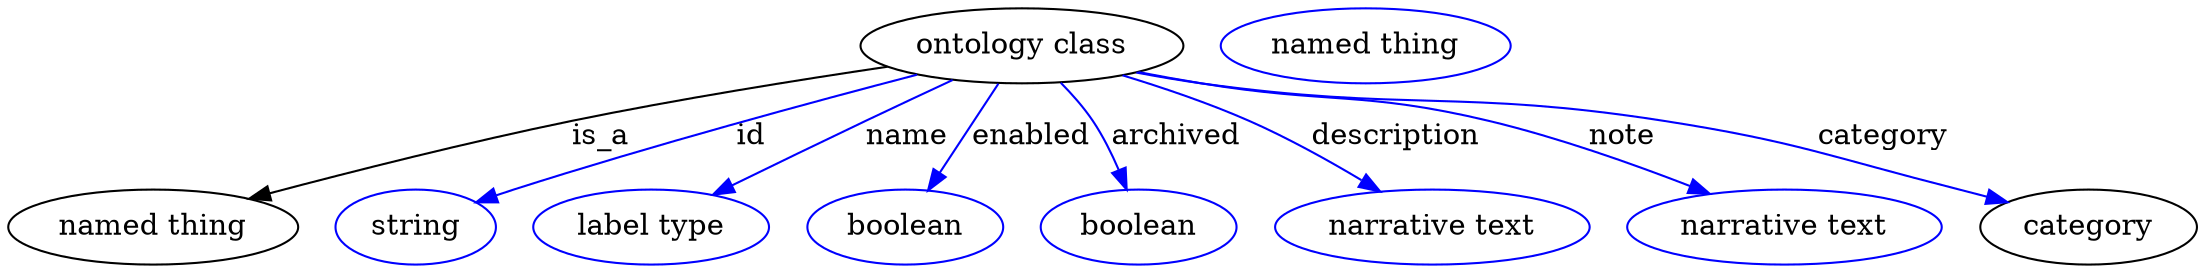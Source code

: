 digraph {
	graph [bb="0,0,1047.5,123"];
	node [label="\N"];
	"ontology class"	 [height=0.5,
		label="ontology class",
		pos="485.54,105",
		width=2.1484];
	"named thing"	 [height=0.5,
		pos="69.544,18",
		width=1.9318];
	"ontology class" -> "named thing"	 [label=is_a,
		lp="284.54,61.5",
		pos="e,117.21,31.277 419.89,95.446 377.18,88.877 320.36,79.472 270.54,69 221.83,58.759 167.09,44.701 127.06,33.938"];
	id	 [color=blue,
		height=0.5,
		label=string,
		pos="195.54,18",
		width=1.0652];
	"ontology class" -> id	 [color=blue,
		label=id,
		lp="356.54,61.5",
		pos="e,224.98,29.735 433.47,91.652 383.98,78.631 307.67,57.668 242.54,36 239.95,35.138 237.29,34.217 234.62,33.266",
		style=solid];
	name	 [color=blue,
		height=0.5,
		label="label type",
		pos="308.54,18",
		width=1.5707];
	"ontology class" -> name	 [color=blue,
		label=name,
		lp="430.54,61.5",
		pos="e,338.83,33.303 451.51,88.808 438.65,82.652 423.9,75.545 410.54,69 389.76,58.819 366.7,47.304 347.76,37.795",
		style=solid];
	enabled	 [color=blue,
		height=0.5,
		label=boolean,
		pos="429.54,18",
		width=1.2999];
	"ontology class" -> enabled	 [color=blue,
		label=enabled,
		lp="490.04,61.5",
		pos="e,440.94,35.706 473.94,86.974 466,74.644 455.35,58.098 446.47,44.302",
		style=solid];
	archived	 [color=blue,
		height=0.5,
		label=boolean,
		pos="541.54,18",
		width=1.2999];
	"ontology class" -> archived	 [color=blue,
		label=archived,
		lp="560.04,61.5",
		pos="e,535.45,36.246 504.53,87.373 509.83,81.831 515.29,75.463 519.54,69 524.24,61.864 528.32,53.559 531.65,45.749",
		style=solid];
	description	 [color=blue,
		height=0.5,
		label="narrative text",
		pos="681.54,18",
		width=2.0943];
	"ontology class" -> description	 [color=blue,
		label=description,
		lp="663.54,61.5",
		pos="e,656,35.163 535.43,91.211 554.58,85.264 576.42,77.673 595.54,69 613.25,60.969 631.93,50.202 647.34,40.63",
		style=solid];
	note	 [color=blue,
		height=0.5,
		label="narrative text",
		pos="850.54,18",
		width=2.0943];
	"ontology class" -> note	 [color=blue,
		label=note,
		lp="772.54,61.5",
		pos="e,813.54,33.762 541.87,92.575 551.73,90.581 561.92,88.637 571.54,87 632.09,76.702 648.86,83.462 708.54,69 741.22,61.082 776.83,48.281 \
804.22,37.486",
		style=solid];
	category	 [height=0.5,
		pos="995.54,18",
		width=1.4443];
	"ontology class" -> category	 [color=blue,
		label=category,
		lp="898.54,61.5",
		pos="e,956.26,29.959 540.88,92.356 551.04,90.338 561.58,88.443 571.54,87 669.07,72.878 695.17,84.195 792.54,69 856.56,59.01 871.89,52.509 \
934.54,36 938.4,34.985 942.38,33.898 946.37,32.78",
		style=solid];
	"named thing_category"	 [color=blue,
		height=0.5,
		label="named thing",
		pos="650.54,105",
		width=1.9318];
}
